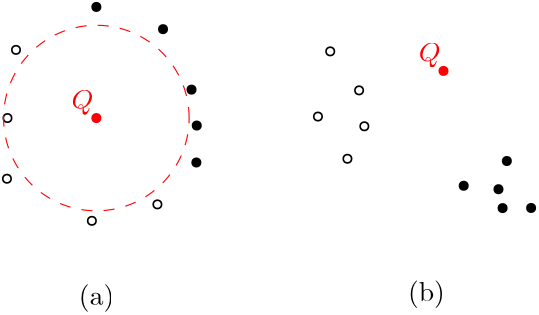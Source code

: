 <?xml version="1.0"?>
<!DOCTYPE ipe SYSTEM "ipe.dtd">
<ipe version="70010" creator="Ipe 7.0.10">
<info created="D:20111222150845" modified="D:20130223010950"/>
<ipestyle name="basic">
<symbol name="arrow/arc(spx)">
<path stroke="sym-stroke" fill="sym-stroke" pen="sym-pen">
0 0 m
-1 0.333 l
-1 -0.333 l
h
</path>
</symbol>
<symbol name="arrow/farc(spx)">
<path stroke="sym-stroke" fill="white" pen="sym-pen">
0 0 m
-1 0.333 l
-1 -0.333 l
h
</path>
</symbol>
<symbol name="mark/circle(sx)" transformations="translations">
<path fill="sym-stroke">
0.6 0 0 0.6 0 0 e
0.4 0 0 0.4 0 0 e
</path>
</symbol>
<symbol name="mark/disk(sx)" transformations="translations">
<path fill="sym-stroke">
0.6 0 0 0.6 0 0 e
</path>
</symbol>
<symbol name="mark/fdisk(sfx)" transformations="translations">
<group>
<path fill="sym-fill">
0.5 0 0 0.5 0 0 e
</path>
<path fill="sym-stroke" fillrule="eofill">
0.6 0 0 0.6 0 0 e
0.4 0 0 0.4 0 0 e
</path>
</group>
</symbol>
<symbol name="mark/box(sx)" transformations="translations">
<path fill="sym-stroke" fillrule="eofill">
-0.6 -0.6 m
0.6 -0.6 l
0.6 0.6 l
-0.6 0.6 l
h
-0.4 -0.4 m
0.4 -0.4 l
0.4 0.4 l
-0.4 0.4 l
h
</path>
</symbol>
<symbol name="mark/square(sx)" transformations="translations">
<path fill="sym-stroke">
-0.6 -0.6 m
0.6 -0.6 l
0.6 0.6 l
-0.6 0.6 l
h
</path>
</symbol>
<symbol name="mark/fsquare(sfx)" transformations="translations">
<group>
<path fill="sym-fill">
-0.5 -0.5 m
0.5 -0.5 l
0.5 0.5 l
-0.5 0.5 l
h
</path>
<path fill="sym-stroke" fillrule="eofill">
-0.6 -0.6 m
0.6 -0.6 l
0.6 0.6 l
-0.6 0.6 l
h
-0.4 -0.4 m
0.4 -0.4 l
0.4 0.4 l
-0.4 0.4 l
h
</path>
</group>
</symbol>
<symbol name="mark/cross(sx)" transformations="translations">
<group>
<path fill="sym-stroke">
-0.43 -0.57 m
0.57 0.43 l
0.43 0.57 l
-0.57 -0.43 l
h
</path>
<path fill="sym-stroke">
-0.43 0.57 m
0.57 -0.43 l
0.43 -0.57 l
-0.57 0.43 l
h
</path>
</group>
</symbol>
<symbol name="arrow/fnormal(spx)">
<path stroke="sym-stroke" fill="white" pen="sym-pen">
0 0 m
-1 0.333 l
-1 -0.333 l
h
</path>
</symbol>
<symbol name="arrow/pointed(spx)">
<path stroke="sym-stroke" fill="sym-stroke" pen="sym-pen">
0 0 m
-1 0.333 l
-0.8 0 l
-1 -0.333 l
h
</path>
</symbol>
<symbol name="arrow/fpointed(spx)">
<path stroke="sym-stroke" fill="white" pen="sym-pen">
0 0 m
-1 0.333 l
-0.8 0 l
-1 -0.333 l
h
</path>
</symbol>
<symbol name="arrow/linear(spx)">
<path stroke="sym-stroke" pen="sym-pen">
-1 0.333 m
0 0 l
-1 -0.333 l
</path>
</symbol>
<symbol name="arrow/fdouble(spx)">
<path stroke="sym-stroke" fill="white" pen="sym-pen">
0 0 m
-1 0.333 l
-1 -0.333 l
h
-1 0 m
-2 0.333 l
-2 -0.333 l
h
</path>
</symbol>
<symbol name="arrow/double(spx)">
<path stroke="sym-stroke" fill="sym-stroke" pen="sym-pen">
0 0 m
-1 0.333 l
-1 -0.333 l
h
-1 0 m
-2 0.333 l
-2 -0.333 l
h
</path>
</symbol>
<pen name="heavier" value="0.8"/>
<pen name="fat" value="1.2"/>
<pen name="ultrafat" value="2"/>
<symbolsize name="large" value="5"/>
<symbolsize name="small" value="2"/>
<symbolsize name="tiny" value="1.1"/>
<arrowsize name="large" value="10"/>
<arrowsize name="small" value="5"/>
<arrowsize name="tiny" value="3"/>
<color name="red" value="1 0 0"/>
<color name="green" value="0 1 0"/>
<color name="blue" value="0 0 1"/>
<color name="yellow" value="1 1 0"/>
<color name="orange" value="1 0.647 0"/>
<color name="gold" value="1 0.843 0"/>
<color name="purple" value="0.627 0.125 0.941"/>
<color name="gray" value="0.745"/>
<color name="brown" value="0.647 0.165 0.165"/>
<color name="navy" value="0 0 0.502"/>
<color name="pink" value="1 0.753 0.796"/>
<color name="seagreen" value="0.18 0.545 0.341"/>
<color name="turquoise" value="0.251 0.878 0.816"/>
<color name="violet" value="0.933 0.51 0.933"/>
<color name="darkblue" value="0 0 0.545"/>
<color name="darkcyan" value="0 0.545 0.545"/>
<color name="darkgray" value="0.663"/>
<color name="darkgreen" value="0 0.392 0"/>
<color name="darkmagenta" value="0.545 0 0.545"/>
<color name="darkorange" value="1 0.549 0"/>
<color name="darkred" value="0.545 0 0"/>
<color name="lightblue" value="0.678 0.847 0.902"/>
<color name="lightcyan" value="0.878 1 1"/>
<color name="lightgray" value="0.827"/>
<color name="lightgreen" value="0.565 0.933 0.565"/>
<color name="lightyellow" value="1 1 0.878"/>
<dashstyle name="dashed" value="[4] 0"/>
<dashstyle name="dotted" value="[1 3] 0"/>
<dashstyle name="dash dotted" value="[4 2 1 2] 0"/>
<dashstyle name="dash dot dotted" value="[4 2 1 2 1 2] 0"/>
<textsize name="large" value="\large"/>
<textsize name="Large" value="\Large"/>
<textsize name="LARGE" value="\LARGE"/>
<textsize name="huge" value="\huge"/>
<textsize name="Huge" value="\Huge"/>
<textsize name="small" value="\small"/>
<textsize name="footnote" value="\footnotesize"/>
<textsize name="tiny" value="\tiny"/>
<textstyle name="center" begin="\begin{center}" end="\end{center}"/>
<textstyle name="itemize" begin="\begin{itemize}" end="\end{itemize}"/>
<textstyle name="item" begin="\begin{itemize}\item{}" end="\end{itemize}"/>
<gridsize name="4 pts" value="4"/>
<gridsize name="8 pts (~3 mm)" value="8"/>
<gridsize name="16 pts (~6 mm)" value="16"/>
<gridsize name="32 pts (~12 mm)" value="32"/>
<gridsize name="10 pts (~3.5 mm)" value="10"/>
<gridsize name="20 pts (~7 mm)" value="20"/>
<gridsize name="14 pts (~5 mm)" value="14"/>
<gridsize name="28 pts (~10 mm)" value="28"/>
<gridsize name="56 pts (~20 mm)" value="56"/>
<anglesize name="90 deg" value="90"/>
<anglesize name="60 deg" value="60"/>
<anglesize name="45 deg" value="45"/>
<anglesize name="30 deg" value="30"/>
<anglesize name="22.5 deg" value="22.5"/>
<tiling name="falling" angle="-60" step="4" width="1"/>
<tiling name="rising" angle="30" step="4" width="1"/>
</ipestyle>
<page>
<layer name="alpha"/>
<view layers="alpha" active="alpha"/>
<text layer="alpha" matrix="1 0 0 1 4 -4" transformations="translations" pos="99.0581 791.366" stroke="blue" type="label" width="7.876" height="6.815" depth="1.93" valign="baseline">\textcolor{red}{$Q$}</text>
<use name="mark/disk(sx)" pos="112 784" size="normal" stroke="red"/>
<use matrix="1 0 0 1 37.9754 -15.0824" name="mark/circle(sx)" pos="96 768" size="normal" stroke="black"/>
<use name="mark/circle(sx)" pos="80 784" size="normal" stroke="black"/>
<use matrix="1 0 0 1 -12.9278 0.538658" name="mark/circle(sx)" pos="96 808" size="normal" stroke="black"/>
<use matrix="1 0 0 1 -8 0" name="mark/disk(sx)" pos="156 768" size="normal" stroke="black"/>
<use matrix="1 0 0 1 -1.61597 7.00256" name="mark/circle(sx)" pos="112 740" size="normal" stroke="black"/>
<use matrix="1 0 0 1 7.81054 2.15463" name="mark/circle(sx)" pos="72 760" size="normal" stroke="black"/>
<use name="mark/disk(sx)" pos="136 816" size="normal" stroke="black"/>
<use name="mark/disk(sx)" pos="112 824" size="normal" stroke="black"/>
<path stroke="red" dash="dashed">
33.4011 0 0 33.4011 112 784 e
</path>
<text matrix="1 0 0 1 6.63118 -74.6115" transformations="translations" pos="99.0581 791.366" stroke="black" type="label" width="12.73" height="7.473" depth="2.49" valign="baseline">(a)</text>
<use matrix="1 0 0 1 66.255 10.2344" name="mark/disk(sx)" pos="80 784" size="normal" stroke="black"/>
<use matrix="1 0 0 1 68.1403 -2.69302" name="mark/disk(sx)" pos="80 784" size="normal" stroke="black"/>
<text matrix="1 0 0 1 128.969 12.9674" transformations="translations" pos="99.0581 791.366" stroke="blue" type="label" width="7.876" height="6.815" depth="1.93" valign="baseline">\textcolor{red}{$Q$}</text>
<use matrix="1 0 0 1 124.969 16.9674" name="mark/disk(sx)" pos="112 784" size="normal" stroke="red"/>
<use matrix="1 0 0 1 106.385 1.34638" name="mark/circle(sx)" pos="96 768" size="normal" stroke="black"/>
<use matrix="1 0 0 1 111.772 0.538361" name="mark/circle(sx)" pos="80 784" size="normal" stroke="black"/>
<use matrix="1 0 0 1 100.19 -0.00029749" name="mark/circle(sx)" pos="96 808" size="normal" stroke="black"/>
<use matrix="1 0 0 1 103.772 0.538361" name="mark/disk(sx)" pos="156 768" size="normal" stroke="black"/>
<use matrix="1 0 0 1 146.246 11.5809" name="mark/disk(sx)" pos="112 740" size="normal" stroke="black"/>
<use matrix="1 0 0 1 184.76 -1.61627" name="mark/disk(sx)" pos="72 760" size="normal" stroke="black"/>
<use matrix="1 0 0 1 132.51 -64.3699" name="mark/disk(sx)" pos="136 816" size="normal" stroke="black"/>
<use matrix="1 0 0 1 132.241 -64.3699" name="mark/disk(sx)" pos="112 824" size="normal" stroke="black"/>
<use matrix="1 0 0 1 126.585 9.96477" name="mark/circle(sx)" pos="80 784" size="normal" stroke="black"/>
<use matrix="1 0 0 1 128.47 -2.96265" name="mark/circle(sx)" pos="80 784" size="normal" stroke="black"/>
<text matrix="1 0 0 1 125.136 -73.2651" transformations="translations" pos="99.0581 791.366" stroke="black" type="label" width="13.284" height="7.473" depth="2.49" valign="baseline">(b)</text>
</page>
</ipe>
